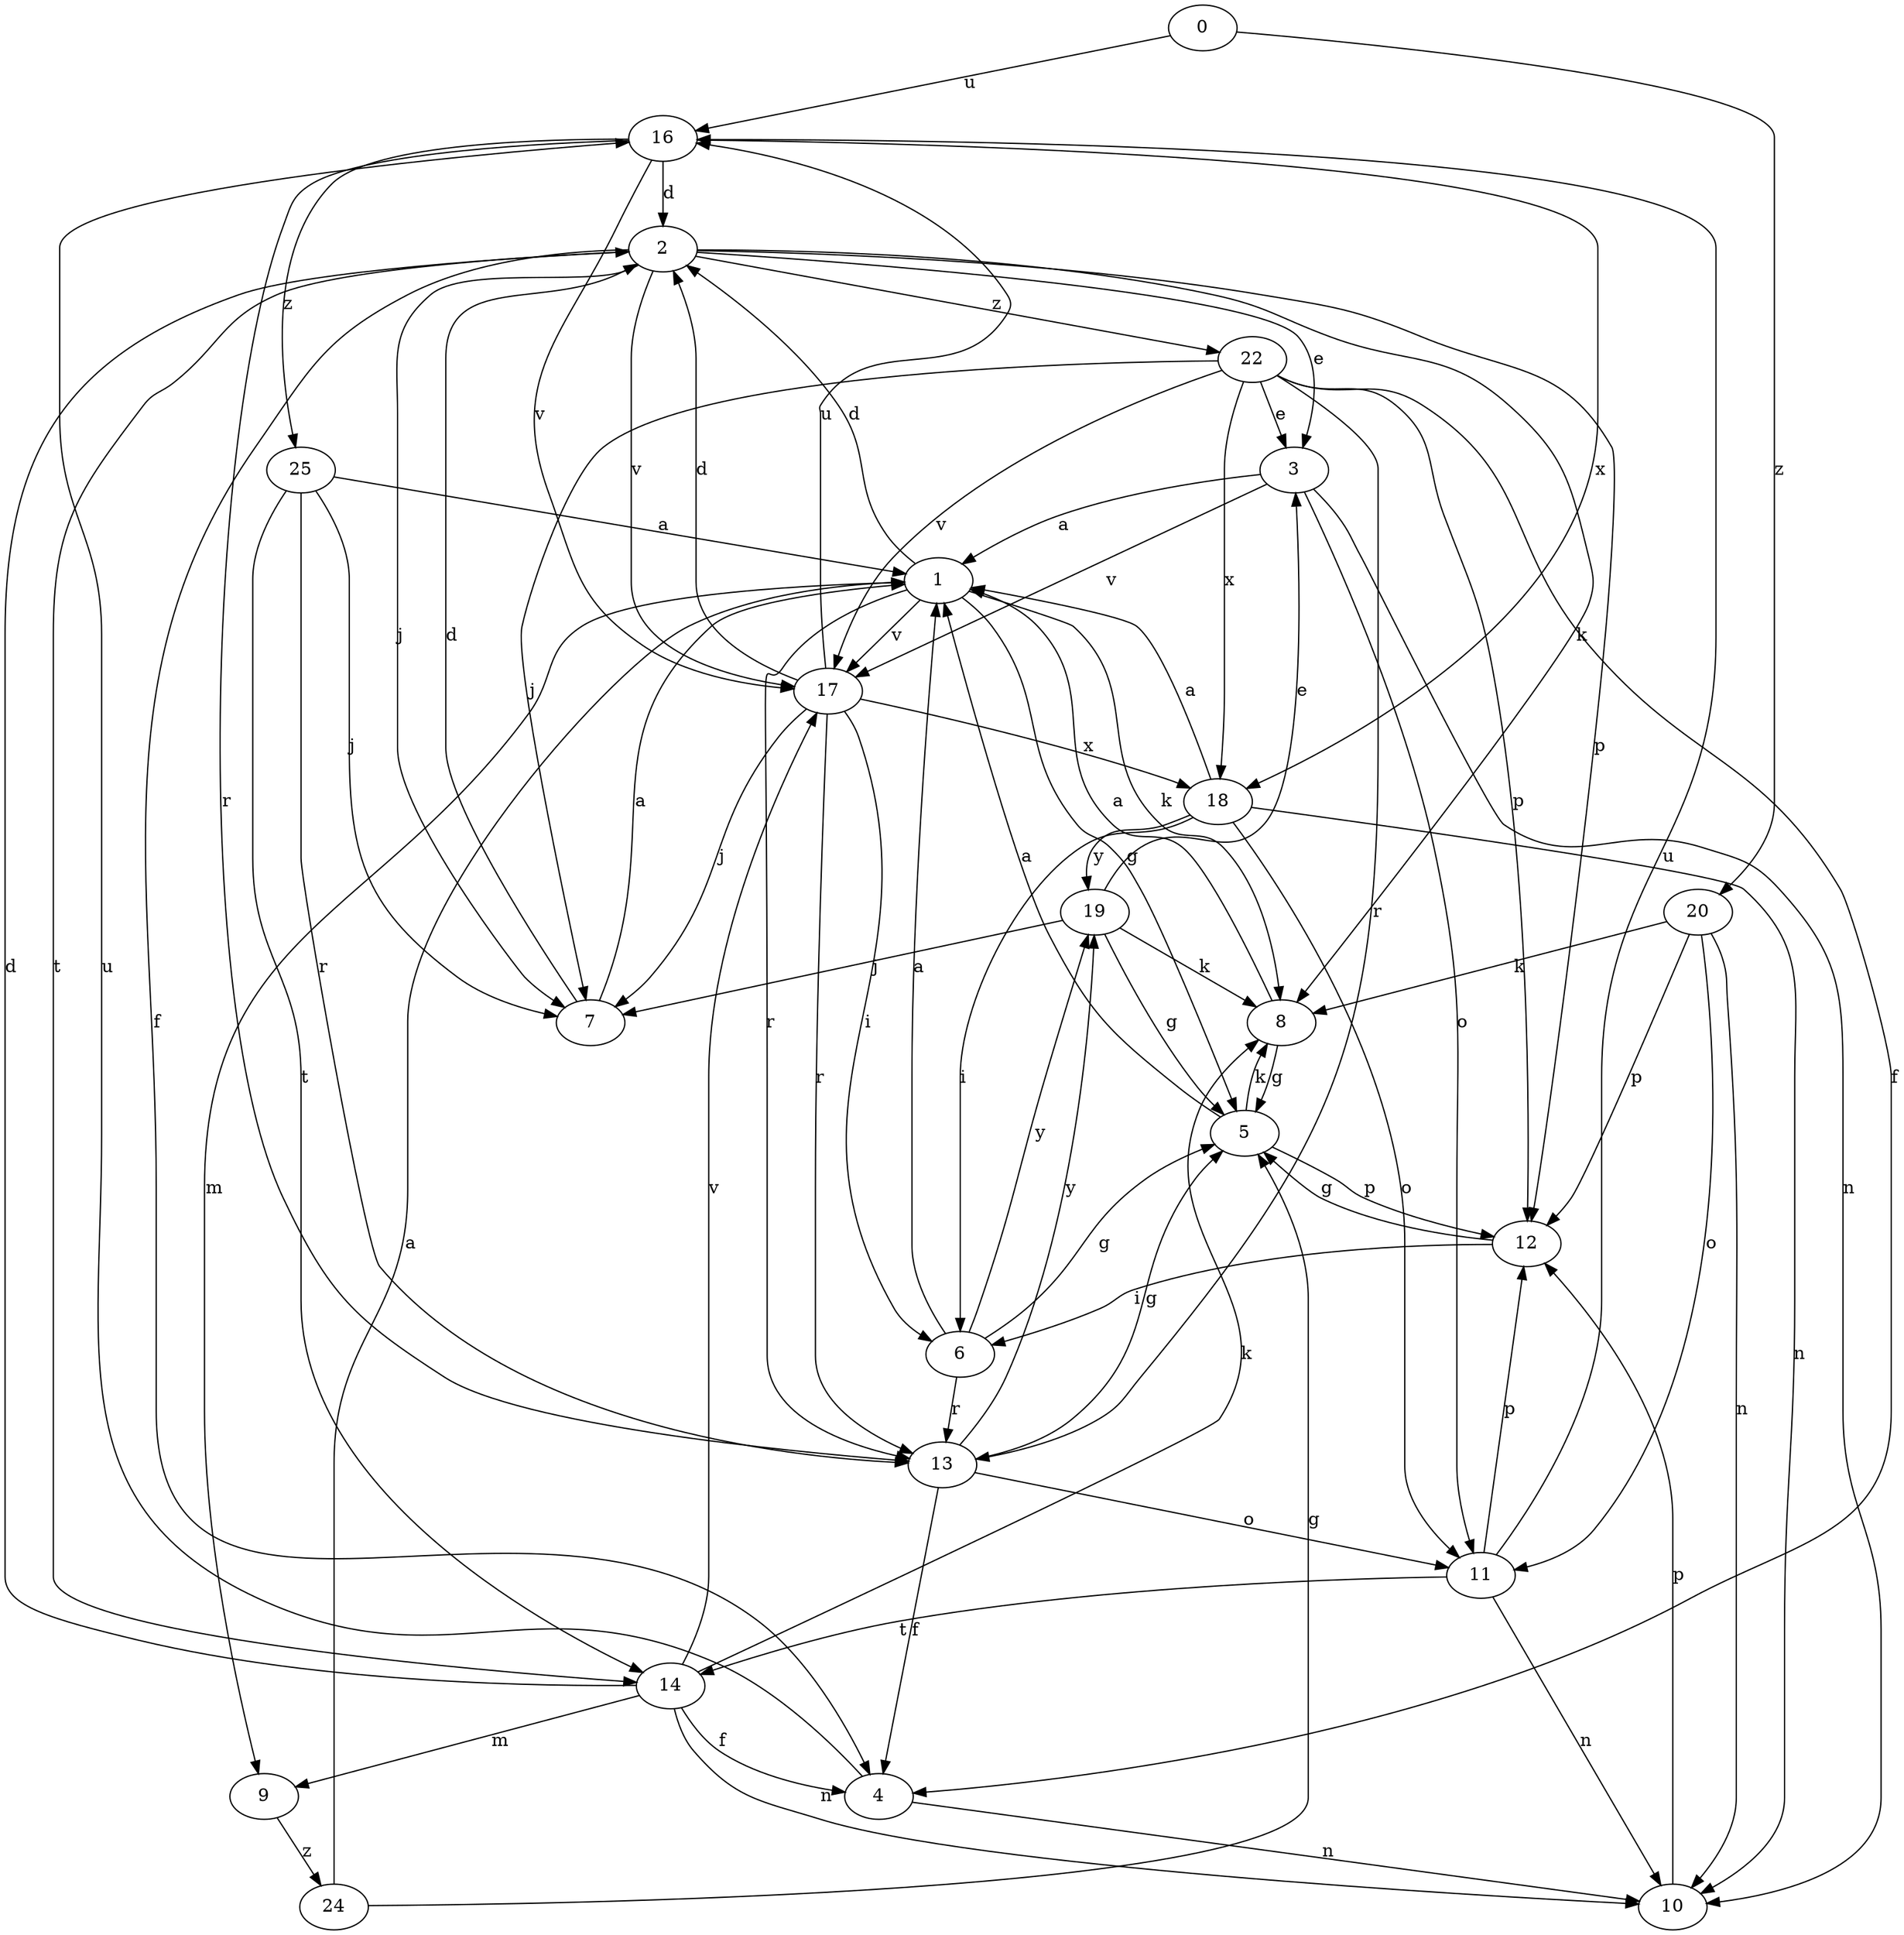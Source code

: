 strict digraph  {
0;
1;
2;
3;
4;
5;
6;
7;
8;
9;
10;
11;
12;
13;
14;
16;
17;
18;
19;
20;
22;
24;
25;
0 -> 16  [label=u];
0 -> 20  [label=z];
1 -> 2  [label=d];
1 -> 5  [label=g];
1 -> 8  [label=k];
1 -> 9  [label=m];
1 -> 13  [label=r];
1 -> 17  [label=v];
2 -> 3  [label=e];
2 -> 4  [label=f];
2 -> 7  [label=j];
2 -> 8  [label=k];
2 -> 12  [label=p];
2 -> 14  [label=t];
2 -> 17  [label=v];
2 -> 22  [label=z];
3 -> 1  [label=a];
3 -> 10  [label=n];
3 -> 11  [label=o];
3 -> 17  [label=v];
4 -> 10  [label=n];
4 -> 16  [label=u];
5 -> 1  [label=a];
5 -> 8  [label=k];
5 -> 12  [label=p];
6 -> 1  [label=a];
6 -> 5  [label=g];
6 -> 13  [label=r];
6 -> 19  [label=y];
7 -> 1  [label=a];
7 -> 2  [label=d];
8 -> 1  [label=a];
8 -> 5  [label=g];
9 -> 24  [label=z];
10 -> 12  [label=p];
11 -> 10  [label=n];
11 -> 12  [label=p];
11 -> 14  [label=t];
11 -> 16  [label=u];
12 -> 5  [label=g];
12 -> 6  [label=i];
13 -> 4  [label=f];
13 -> 5  [label=g];
13 -> 11  [label=o];
13 -> 19  [label=y];
14 -> 2  [label=d];
14 -> 4  [label=f];
14 -> 8  [label=k];
14 -> 9  [label=m];
14 -> 10  [label=n];
14 -> 17  [label=v];
16 -> 2  [label=d];
16 -> 13  [label=r];
16 -> 17  [label=v];
16 -> 18  [label=x];
16 -> 25  [label=z];
17 -> 2  [label=d];
17 -> 6  [label=i];
17 -> 7  [label=j];
17 -> 13  [label=r];
17 -> 16  [label=u];
17 -> 18  [label=x];
18 -> 1  [label=a];
18 -> 6  [label=i];
18 -> 10  [label=n];
18 -> 11  [label=o];
18 -> 19  [label=y];
19 -> 3  [label=e];
19 -> 5  [label=g];
19 -> 7  [label=j];
19 -> 8  [label=k];
20 -> 8  [label=k];
20 -> 10  [label=n];
20 -> 11  [label=o];
20 -> 12  [label=p];
22 -> 3  [label=e];
22 -> 4  [label=f];
22 -> 7  [label=j];
22 -> 12  [label=p];
22 -> 13  [label=r];
22 -> 17  [label=v];
22 -> 18  [label=x];
24 -> 1  [label=a];
24 -> 5  [label=g];
25 -> 1  [label=a];
25 -> 7  [label=j];
25 -> 13  [label=r];
25 -> 14  [label=t];
}
